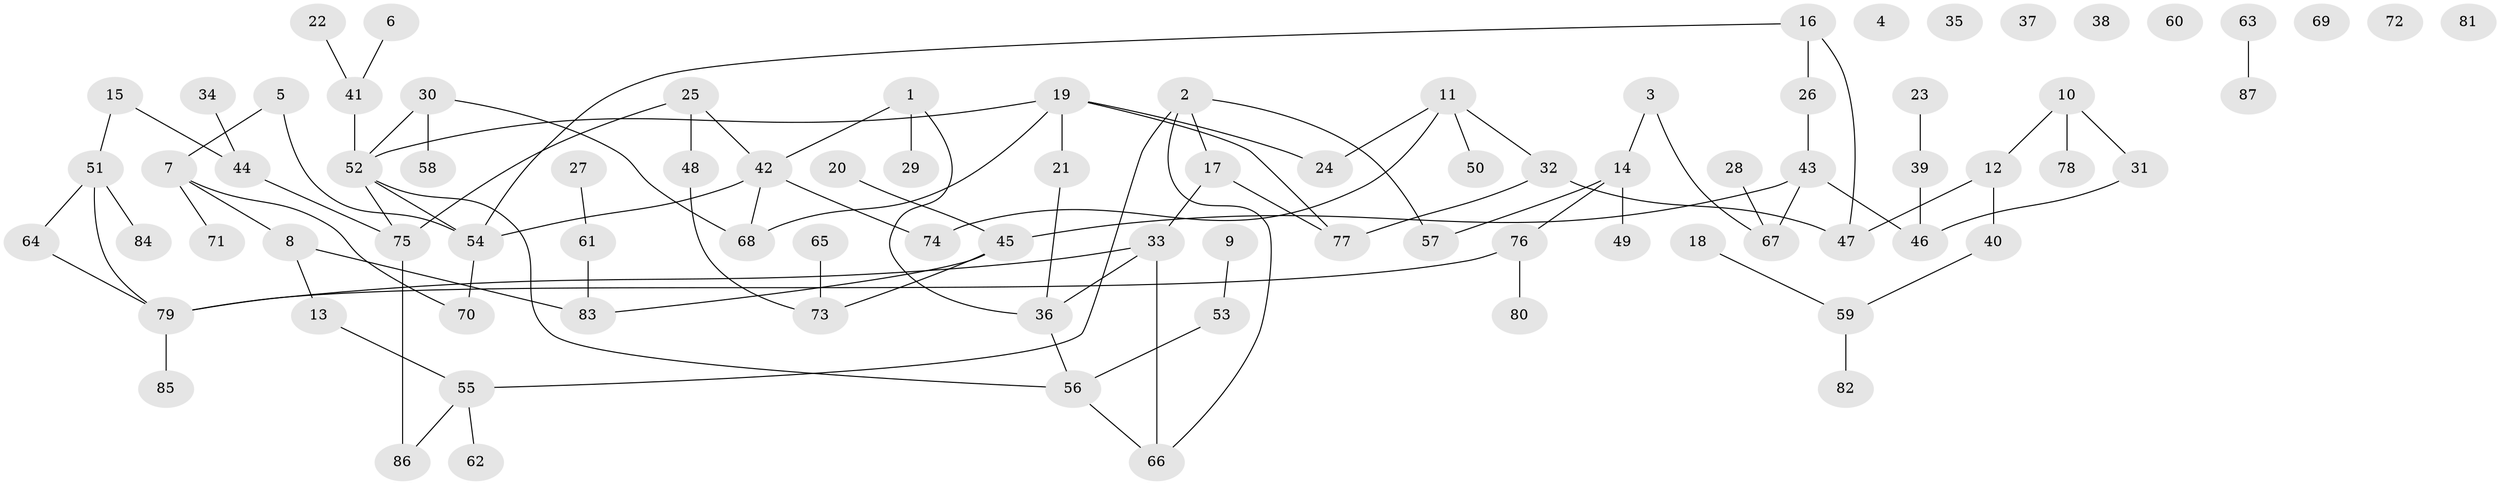 // coarse degree distribution, {2: 0.2631578947368421, 6: 0.05263157894736842, 1: 0.2631578947368421, 7: 0.15789473684210525, 4: 0.05263157894736842, 3: 0.15789473684210525, 5: 0.05263157894736842}
// Generated by graph-tools (version 1.1) at 2025/35/03/04/25 23:35:54]
// undirected, 87 vertices, 98 edges
graph export_dot {
  node [color=gray90,style=filled];
  1;
  2;
  3;
  4;
  5;
  6;
  7;
  8;
  9;
  10;
  11;
  12;
  13;
  14;
  15;
  16;
  17;
  18;
  19;
  20;
  21;
  22;
  23;
  24;
  25;
  26;
  27;
  28;
  29;
  30;
  31;
  32;
  33;
  34;
  35;
  36;
  37;
  38;
  39;
  40;
  41;
  42;
  43;
  44;
  45;
  46;
  47;
  48;
  49;
  50;
  51;
  52;
  53;
  54;
  55;
  56;
  57;
  58;
  59;
  60;
  61;
  62;
  63;
  64;
  65;
  66;
  67;
  68;
  69;
  70;
  71;
  72;
  73;
  74;
  75;
  76;
  77;
  78;
  79;
  80;
  81;
  82;
  83;
  84;
  85;
  86;
  87;
  1 -- 29;
  1 -- 36;
  1 -- 42;
  2 -- 17;
  2 -- 55;
  2 -- 57;
  2 -- 66;
  3 -- 14;
  3 -- 67;
  5 -- 7;
  5 -- 54;
  6 -- 41;
  7 -- 8;
  7 -- 70;
  7 -- 71;
  8 -- 13;
  8 -- 83;
  9 -- 53;
  10 -- 12;
  10 -- 31;
  10 -- 78;
  11 -- 24;
  11 -- 32;
  11 -- 50;
  11 -- 74;
  12 -- 40;
  12 -- 47;
  13 -- 55;
  14 -- 49;
  14 -- 57;
  14 -- 76;
  15 -- 44;
  15 -- 51;
  16 -- 26;
  16 -- 47;
  16 -- 54;
  17 -- 33;
  17 -- 77;
  18 -- 59;
  19 -- 21;
  19 -- 24;
  19 -- 52;
  19 -- 68;
  19 -- 77;
  20 -- 45;
  21 -- 36;
  22 -- 41;
  23 -- 39;
  25 -- 42;
  25 -- 48;
  25 -- 75;
  26 -- 43;
  27 -- 61;
  28 -- 67;
  30 -- 52;
  30 -- 58;
  30 -- 68;
  31 -- 46;
  32 -- 47;
  32 -- 77;
  33 -- 36;
  33 -- 66;
  33 -- 79;
  34 -- 44;
  36 -- 56;
  39 -- 46;
  40 -- 59;
  41 -- 52;
  42 -- 54;
  42 -- 68;
  42 -- 74;
  43 -- 45;
  43 -- 46;
  43 -- 67;
  44 -- 75;
  45 -- 73;
  45 -- 83;
  48 -- 73;
  51 -- 64;
  51 -- 79;
  51 -- 84;
  52 -- 54;
  52 -- 56;
  52 -- 75;
  53 -- 56;
  54 -- 70;
  55 -- 62;
  55 -- 86;
  56 -- 66;
  59 -- 82;
  61 -- 83;
  63 -- 87;
  64 -- 79;
  65 -- 73;
  75 -- 86;
  76 -- 79;
  76 -- 80;
  79 -- 85;
}
